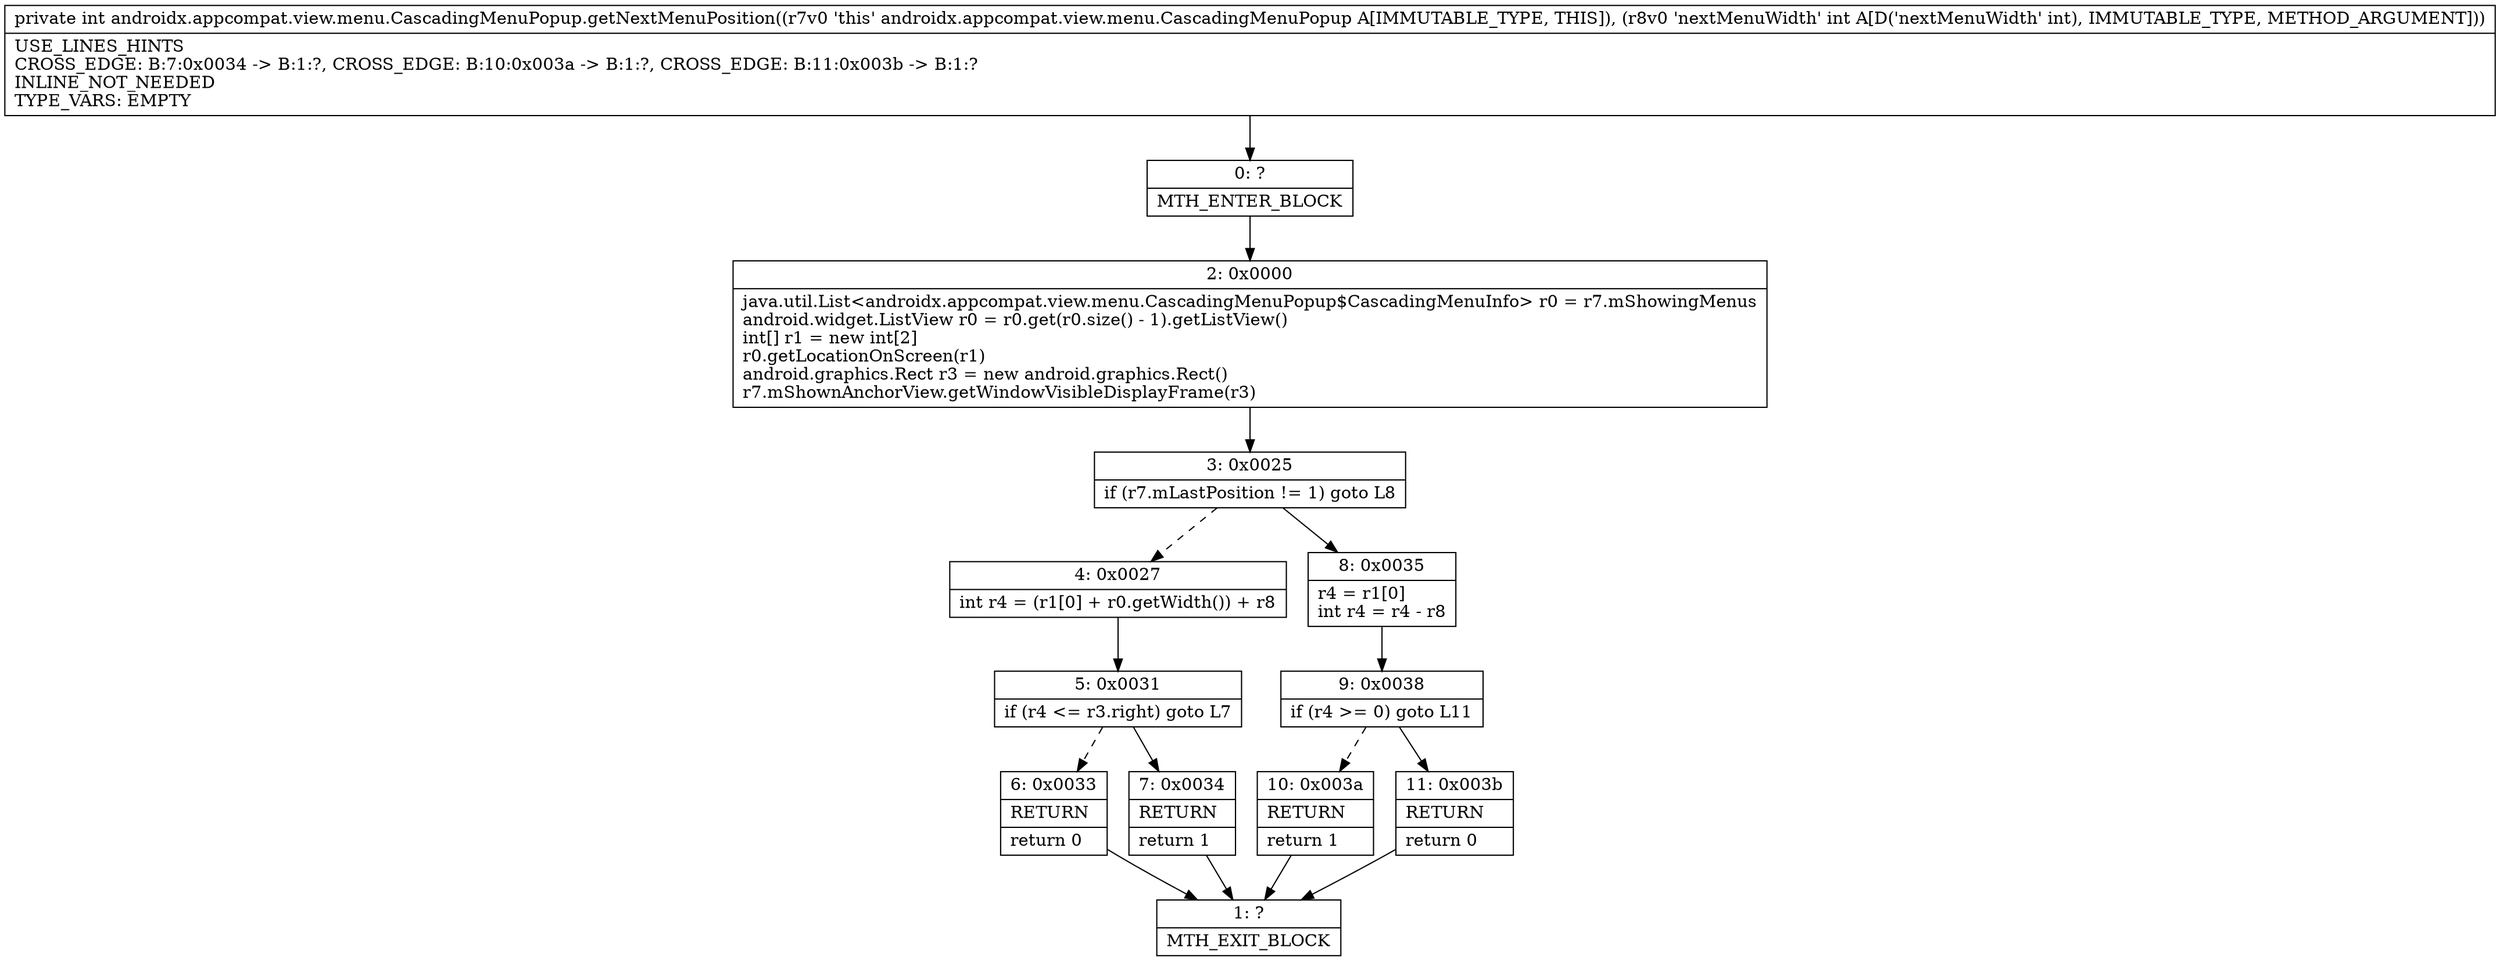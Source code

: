 digraph "CFG forandroidx.appcompat.view.menu.CascadingMenuPopup.getNextMenuPosition(I)I" {
Node_0 [shape=record,label="{0\:\ ?|MTH_ENTER_BLOCK\l}"];
Node_2 [shape=record,label="{2\:\ 0x0000|java.util.List\<androidx.appcompat.view.menu.CascadingMenuPopup$CascadingMenuInfo\> r0 = r7.mShowingMenus\landroid.widget.ListView r0 = r0.get(r0.size() \- 1).getListView()\lint[] r1 = new int[2]\lr0.getLocationOnScreen(r1)\landroid.graphics.Rect r3 = new android.graphics.Rect()\lr7.mShownAnchorView.getWindowVisibleDisplayFrame(r3)\l}"];
Node_3 [shape=record,label="{3\:\ 0x0025|if (r7.mLastPosition != 1) goto L8\l}"];
Node_4 [shape=record,label="{4\:\ 0x0027|int r4 = (r1[0] + r0.getWidth()) + r8\l}"];
Node_5 [shape=record,label="{5\:\ 0x0031|if (r4 \<= r3.right) goto L7\l}"];
Node_6 [shape=record,label="{6\:\ 0x0033|RETURN\l|return 0\l}"];
Node_1 [shape=record,label="{1\:\ ?|MTH_EXIT_BLOCK\l}"];
Node_7 [shape=record,label="{7\:\ 0x0034|RETURN\l|return 1\l}"];
Node_8 [shape=record,label="{8\:\ 0x0035|r4 = r1[0]\lint r4 = r4 \- r8\l}"];
Node_9 [shape=record,label="{9\:\ 0x0038|if (r4 \>= 0) goto L11\l}"];
Node_10 [shape=record,label="{10\:\ 0x003a|RETURN\l|return 1\l}"];
Node_11 [shape=record,label="{11\:\ 0x003b|RETURN\l|return 0\l}"];
MethodNode[shape=record,label="{private int androidx.appcompat.view.menu.CascadingMenuPopup.getNextMenuPosition((r7v0 'this' androidx.appcompat.view.menu.CascadingMenuPopup A[IMMUTABLE_TYPE, THIS]), (r8v0 'nextMenuWidth' int A[D('nextMenuWidth' int), IMMUTABLE_TYPE, METHOD_ARGUMENT]))  | USE_LINES_HINTS\lCROSS_EDGE: B:7:0x0034 \-\> B:1:?, CROSS_EDGE: B:10:0x003a \-\> B:1:?, CROSS_EDGE: B:11:0x003b \-\> B:1:?\lINLINE_NOT_NEEDED\lTYPE_VARS: EMPTY\l}"];
MethodNode -> Node_0;Node_0 -> Node_2;
Node_2 -> Node_3;
Node_3 -> Node_4[style=dashed];
Node_3 -> Node_8;
Node_4 -> Node_5;
Node_5 -> Node_6[style=dashed];
Node_5 -> Node_7;
Node_6 -> Node_1;
Node_7 -> Node_1;
Node_8 -> Node_9;
Node_9 -> Node_10[style=dashed];
Node_9 -> Node_11;
Node_10 -> Node_1;
Node_11 -> Node_1;
}

